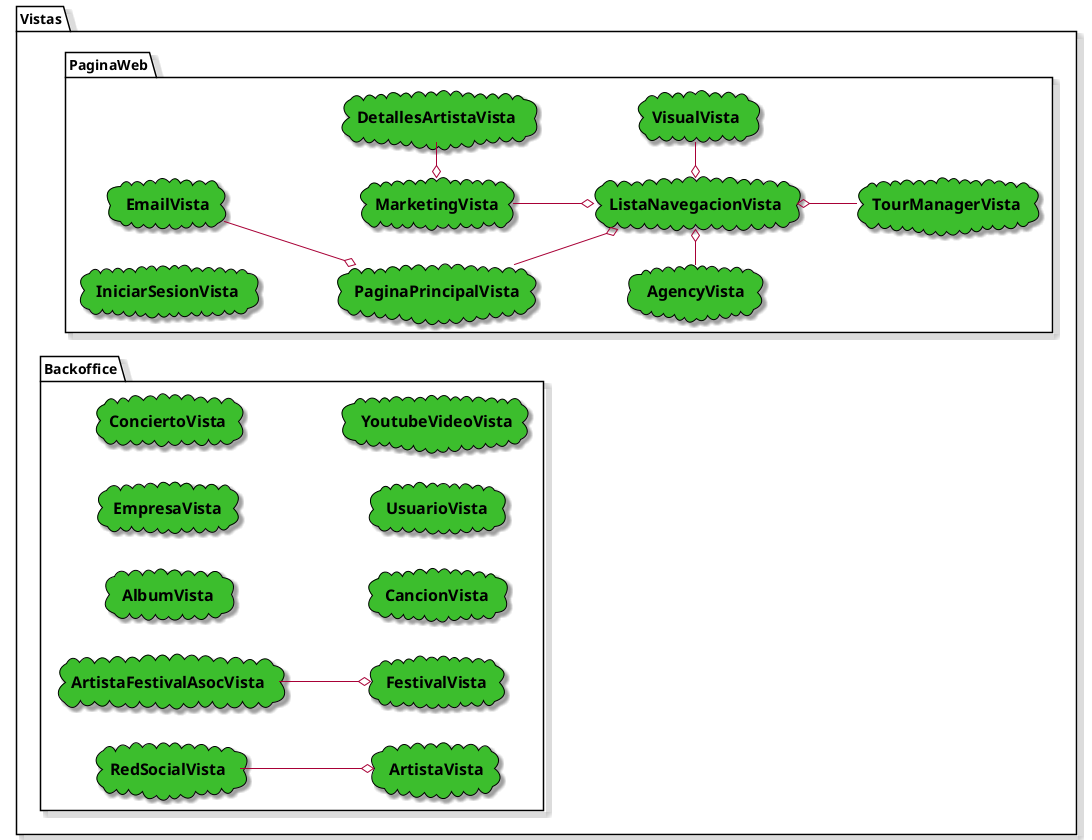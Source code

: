 <!--MD5=[93cd1932f4c096576fae441fe88ed719]
@startuml Vistas

skin rose
skinparam {
    cloudBackgroundColor #3CBE2D
    cloudBorderColor black
    cloudFontSize 16
    cloudSize 10
    CloudFontStyle bold
}
left to right direction

package Vistas {

    package PaginaWeb {
        cloud ListaNavegacionVista
        cloud PaginaPrincipalVista
        cloud MarketingVista
        cloud AgencyVista
        cloud VisualVista
        cloud TourManagerVista
        cloud DetallesArtistaVista
        cloud EmailVista
        cloud IniciarSesionVista
    }

    package Backoffice {
        cloud AlbumVista
        cloud ArtistaVista
        cloud EmpresaVista
        cloud ConciertoVista
        cloud ArtistaFestivalAsocVista
        cloud FestivalVista
        cloud RedSocialVista
        cloud CancionVista
        cloud UsuarioVista
        cloud YoutubeVideoVista
    }

    EmailVista --o PaginaPrincipalVista
    DetallesArtistaVista -left-o MarketingVista
    PaginaPrincipalVista --o ListaNavegacionVista
    MarketingVista --o ListaNavegacionVista
    AgencyVista -right-o ListaNavegacionVista
    VisualVista -left-o ListaNavegacionVista
    TourManagerVista -up-o ListaNavegacionVista

    RedSocialVista --o ArtistaVista
    ArtistaFestivalAsocVista --o FestivalVista
}

@enduml
